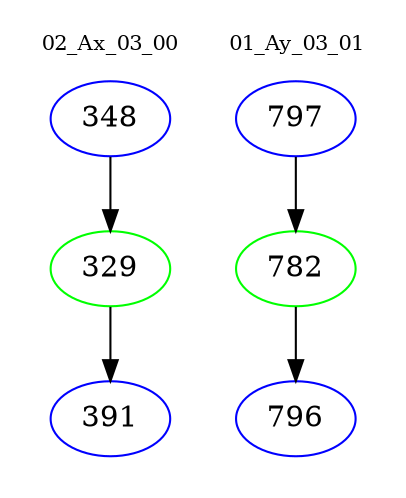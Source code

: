 digraph{
subgraph cluster_0 {
color = white
label = "02_Ax_03_00";
fontsize=10;
T0_348 [label="348", color="blue"]
T0_348 -> T0_329 [color="black"]
T0_329 [label="329", color="green"]
T0_329 -> T0_391 [color="black"]
T0_391 [label="391", color="blue"]
}
subgraph cluster_1 {
color = white
label = "01_Ay_03_01";
fontsize=10;
T1_797 [label="797", color="blue"]
T1_797 -> T1_782 [color="black"]
T1_782 [label="782", color="green"]
T1_782 -> T1_796 [color="black"]
T1_796 [label="796", color="blue"]
}
}
